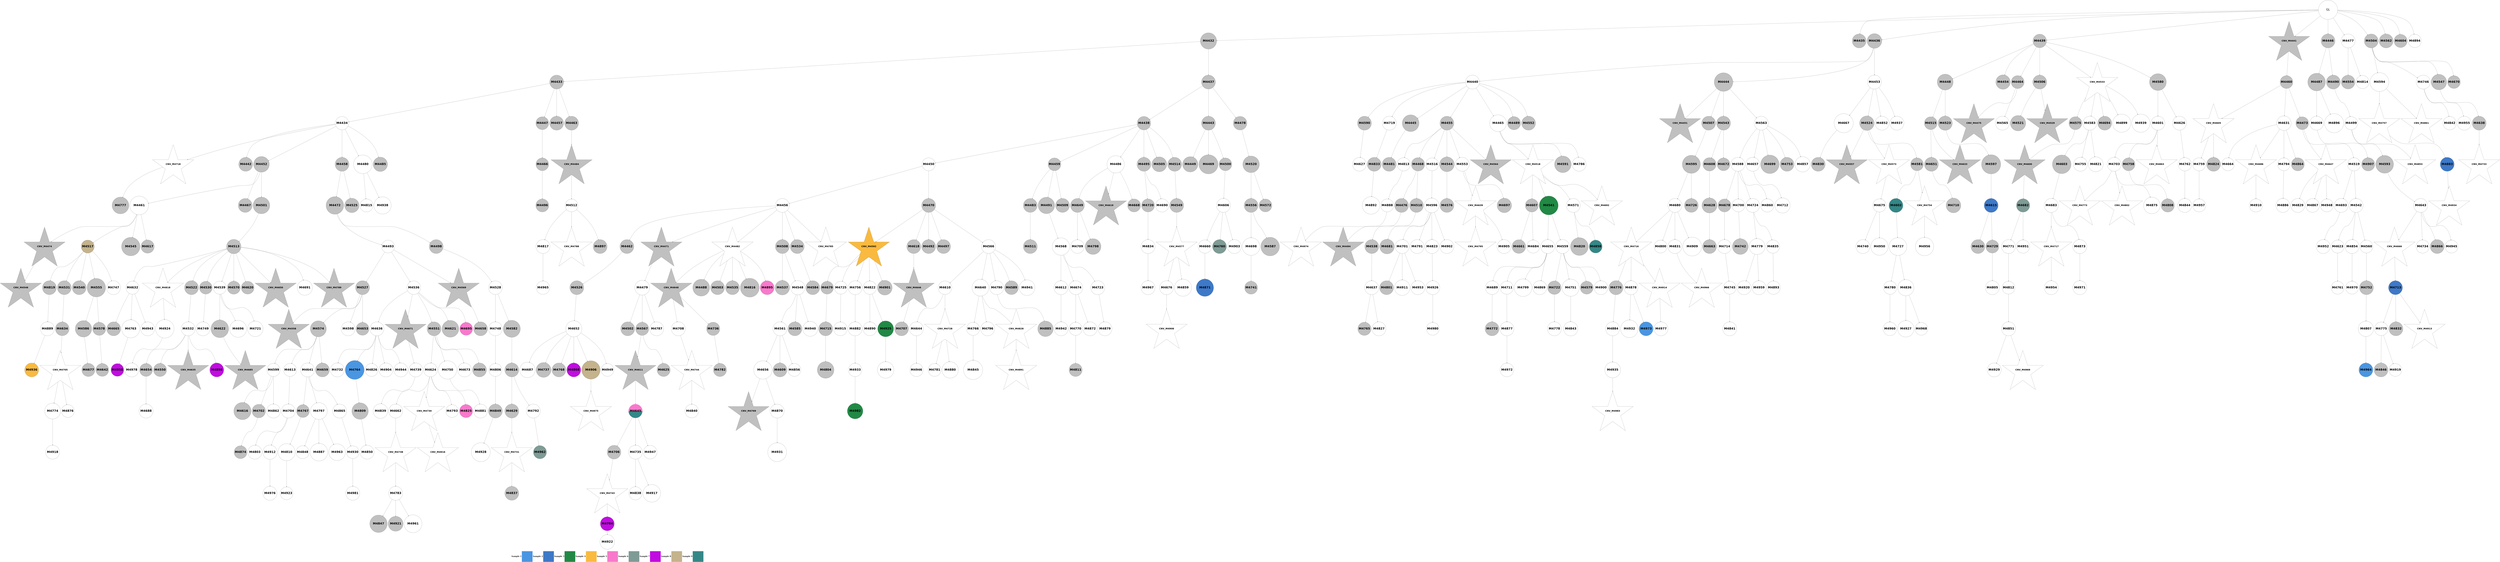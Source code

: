 digraph G { 
rankdir=TB;
4609 -> 4700;
4611 -> 4701;
4611 -> 4723;
4611 -> 4747;
4611 -> 4883;
4613 -> 4650;
4615 -> 4702;
4615 -> 4748;
4615 -> 4779;
4615 -> 4845;
4615 -> 4924;
4616 -> 4666;
4617 -> 4780;
4617 -> 4884;
4618 -> 4703;
4618 -> 4749;
4619 -> 4704;
4619 -> 4724;
4619 -> 4814;
4619 -> 4846;
4619 -> 4925;
4620 -> 4638;
4622 -> 4639;
4622 -> 4725;
4622 -> 4885;
4623 -> 4705;
4624 -> 4726;
4624 -> 4781;
4624 -> 4886;
4625 -> 4750;
4626 -> 4706;
4628 -> 4782;
4628 -> 4847;
4629 -> 4683;
4629 -> 4783;
4629 -> 4926;
4630 -> 4684;
4630 -> 4707;
4631 -> 4651;
4633 -> 4667;
4633 -> 4751;
4634 -> 4668;
4635 -> 4965;
4636 -> 4727;
4637 -> 4652;
4637 -> 4815;
4638 -> 4653;
4638 -> 4752;
4641 -> 4669;
4645 -> 4708;
4646 -> 4784;
4647 -> 4685;
4647 -> 4753;
4647 -> 4816;
4647 -> 4848;
4649 -> 4785;
4651 -> 4686;
4652 -> 4754;
4654 -> 4687;
4654 -> 4709;
4654 -> 4817;
4654 -> 4887;
4655 -> 4688;
4655 -> 4786;
4655 -> 4966;
4657 -> 4728;
4659 -> 4755;
4659 -> 4787;
4659 -> 4849;
4659 -> 4927;
4659 -> 4967;
4660 -> 4788;
4660 -> 4850;
4661 -> 4756;
4662 -> 4818;
4662 -> 4928;
4663 -> 4789;
4663 -> 4819;
4663 -> 4851;
4664 -> 4790;
4664 -> 4820;
4664 -> 4888;
4666 -> 4689;
4666 -> 4757;
4666 -> 4889;
4666 -> 4968;
4667 -> 4969;
4668 -> 4729;
4668 -> 4758;
4668 -> 4970;
4669 -> 4730;
4670 -> 4852;
4670 -> 4890;
4670 -> 4971;
4671 -> 4731;
4671 -> 4759;
4672 -> 4732;
4672 -> 4821;
4674 -> 4733;
4675 -> 4710;
4675 -> 4760;
4675 -> 4791;
4675 -> 4891;
4675 -> 4929;
4675 -> 4972;
4677 -> 4711;
4678 -> 4712;
4678 -> 4734;
4678 -> 4822;
4678 -> 4892;
4679 -> 4792;
4679 -> 4893;
4680 -> 4735;
4683 -> 4894;
4685 -> 4761;
4689 -> 4736;
4690 -> 4853;
4692 -> 4930;
4694 -> 4762;
4697 -> 4793;
4697 -> 4895;
4698 -> 4763;
4698 -> 4973;
4699 -> 4931;
4701 -> 4737;
4702 -> 4738;
4703 -> 4739;
4703 -> 4823;
4703 -> 4854;
4703 -> 4932;
4705 -> 4794;
4705 -> 4974;
4706 -> 4740;
4706 -> 4896;
4709 -> 4933;
4712 -> 4795;
4716 -> 4975;
4721 -> 4764;
4723 -> 4765;
4724 -> 4824;
4724 -> 4934;
4724 -> 4976;
4725 -> 4897;
4726 -> 4796;
4726 -> 4825;
4726 -> 4898;
4727 -> 4826;
4727 -> 4935;
4728 -> 4797;
4728 -> 4899;
4729 -> 4766;
4731 -> 4767;
4734 -> 4900;
4736 -> 4798;
4736 -> 4855;
4736 -> 4936;
4737 -> 4768;
4738 -> 4827;
4739 -> 4799;
4739 -> 4901;
4739 -> 4937;
4740 -> 4977;
4741 -> 4800;
4742 -> 4856;
4743 -> 4857;
4745 -> 4801;
4746 -> 4902;
4747 -> 4802;
4747 -> 4858;
4748 -> 4938;
4750 -> 4803;
4750 -> 4859;
4751 -> 4804;
4751 -> 4903;
4752 -> 4828;
4753 -> 4939;
4754 -> 4860;
4758 -> 4861;
4758 -> 4940;
4759 -> 4805;
4761 -> 4806;
4762 -> 4862;
4766 -> 4807;
4767 -> 4863;
4768 -> 4864;
4769 -> 4865;
4769 -> 4978;
4771 -> 4829;
4773 -> 4904;
4774 -> 4866;
4775 -> 4830;
4777 -> 4979;
4779 -> 4905;
4780 -> 4906;
4781 -> 4831;
4782 -> 4980;
4785 -> 4867;
4786 -> 4981;
4787 -> 4832;
4789 -> 4868;
4790 -> 4833;
4793 -> 4834;
4794 -> 4835;
4797 -> 4941;
4798 -> 4869;
4798 -> 4942;
4799 -> 4907;
4802 -> 4943;
4802 -> 4982;
4803 -> 4983;
4806 -> 4870;
4806 -> 4944;
4806 -> 4984;
4807 -> 4945;
4813 -> 4908;
4815 -> 4985;
4817 -> 4909;
4820 -> 4871;
4820 -> 4910;
4820 -> 4986;
4829 -> 4872;
4830 -> 4987;
4832 -> 4873;
4833 -> 4946;
4835 -> 4874;
4836 -> 4911;
4840 -> 4988;
4841 -> 4947;
4842 -> 4912;
4845 -> 4913;
4845 -> 4948;
4846 -> 4949;
4851 -> 4914;
4854 -> 4989;
4856 -> 4915;
4857 -> 4990;
4858 -> 4916;
4859 -> 4950;
4859 -> 4991;
4872 -> 4951;
4874 -> 4952;
4874 -> 4992;
4877 -> 4993;
4888 -> 4953;
4893 -> 4954;
4896 -> 4994;
4900 -> 4995;
4901 -> 4955;
4901 -> 4996;
4905 -> 4956;
4906 -> 4957;
4907 -> 4958;
4911 -> 4997;
4912 -> 4959;
4929 -> 4998;
4935 -> 4999;
4937 -> 5000;
4947 -> 5001;
4948 -> 5002;
4949 -> 5003;
4953 -> 5004;
4956 -> 5005;
4958 -> 5006;
4454 -> 4455;
4454 -> 4458;
4454 -> 4459;
4454 -> 4462;
4454 -> 4464;
4454 -> 4469;
4454 -> 4500;
4454 -> 4527;
4454 -> 4585;
4454 -> 4627;
4454 -> 4917;
4455 -> 4456;
4455 -> 4460;
4456 -> 4457;
4456 -> 4470;
4456 -> 4480;
4456 -> 4486;
4457 -> 4465;
4457 -> 4475;
4457 -> 4481;
4457 -> 4503;
4457 -> 4508;
4457 -> 4741;
4459 -> 4463;
4459 -> 4467;
4459 -> 4476;
4460 -> 4461;
4460 -> 4466;
4460 -> 4501;
4461 -> 4473;
4461 -> 4482;
4461 -> 4509;
4461 -> 4518;
4461 -> 4528;
4461 -> 4537;
4462 -> 4471;
4462 -> 4477;
4462 -> 4487;
4462 -> 4529;
4462 -> 4556;
4462 -> 4603;
4463 -> 4468;
4463 -> 4478;
4463 -> 4488;
4463 -> 4512;
4463 -> 4575;
4463 -> 4613;
4463 -> 4742;
4464 -> 4483;
4466 -> 4472;
4466 -> 4492;
4466 -> 4523;
4467 -> 4474;
4467 -> 4530;
4467 -> 4566;
4467 -> 4586;
4468 -> 4504;
4469 -> 4510;
4469 -> 4513;
4470 -> 4489;
4471 -> 4538;
4471 -> 4546;
4473 -> 4479;
4473 -> 4493;
4475 -> 4484;
4475 -> 4490;
4475 -> 4524;
4476 -> 4547;
4476 -> 4690;
4476 -> 4875;
4476 -> 4960;
4478 -> 4491;
4478 -> 4539;
4478 -> 4567;
4478 -> 4576;
4478 -> 4587;
4478 -> 4836;
4479 -> 4485;
4479 -> 4494;
4479 -> 4505;
4479 -> 4531;
4479 -> 4557;
4479 -> 4808;
4481 -> 4495;
4481 -> 4548;
4482 -> 4506;
4482 -> 4514;
4482 -> 4532;
4483 -> 4496;
4483 -> 4628;
4483 -> 4654;
4484 -> 4497;
4484 -> 4540;
4484 -> 4568;
4484 -> 4640;
4485 -> 4549;
4486 -> 4507;
4487 -> 4498;
4487 -> 4588;
4488 -> 4541;
4488 -> 4614;
4488 -> 4809;
4489 -> 4519;
4491 -> 4499;
4491 -> 4533;
4493 -> 4515;
4493 -> 4520;
4493 -> 4589;
4493 -> 4615;
4493 -> 4641;
4494 -> 4502;
4495 -> 4516;
4495 -> 4521;
4496 -> 4542;
4496 -> 4670;
4497 -> 4569;
4499 -> 4517;
4500 -> 4577;
4500 -> 4837;
4501 -> 4543;
4502 -> 4525;
4502 -> 4590;
4502 -> 4810;
4503 -> 4838;
4503 -> 4961;
4505 -> 4511;
4505 -> 4526;
4505 -> 4558;
4505 -> 4671;
4505 -> 4839;
4505 -> 4918;
4506 -> 4534;
4507 -> 4535;
4509 -> 4642;
4509 -> 4672;
4509 -> 4691;
4510 -> 4692;
4510 -> 4919;
4513 -> 4522;
4514 -> 4591;
4516 -> 4550;
4516 -> 4559;
4516 -> 4592;
4518 -> 4713;
4518 -> 4743;
4521 -> 4551;
4522 -> 4616;
4522 -> 4876;
4523 -> 4629;
4524 -> 4536;
4527 -> 4570;
4527 -> 4617;
4527 -> 4693;
4527 -> 4769;
4529 -> 4544;
4529 -> 4552;
4530 -> 4618;
4531 -> 4560;
4531 -> 4571;
4533 -> 4561;
4535 -> 4811;
4535 -> 4840;
4535 -> 4920;
4536 -> 4545;
4536 -> 4553;
4536 -> 4562;
4536 -> 4593;
4536 -> 4643;
4536 -> 4655;
4536 -> 4673;
4536 -> 4714;
4536 -> 4812;
4536 -> 4841;
4537 -> 4572;
4538 -> 4656;
4538 -> 4674;
4539 -> 4619;
4540 -> 4554;
4540 -> 4563;
4540 -> 4578;
4540 -> 4770;
4540 -> 4842;
4541 -> 4564;
4541 -> 4594;
4541 -> 4630;
4541 -> 4715;
4542 -> 4565;
4542 -> 4716;
4543 -> 4579;
4543 -> 4595;
4545 -> 4555;
4546 -> 4620;
4547 -> 4580;
4547 -> 4596;
4547 -> 4604;
4549 -> 4675;
4550 -> 4581;
4550 -> 4597;
4550 -> 4621;
4550 -> 4676;
4551 -> 4605;
4551 -> 4771;
4553 -> 4772;
4554 -> 4657;
4555 -> 4573;
4555 -> 4658;
4555 -> 4677;
4555 -> 4921;
4556 -> 4598;
4556 -> 4606;
4556 -> 4717;
4556 -> 4922;
4556 -> 4962;
4557 -> 4607;
4559 -> 4574;
4559 -> 4644;
4559 -> 4659;
4559 -> 4694;
4559 -> 4718;
4561 -> 4660;
4562 -> 4645;
4562 -> 4719;
4562 -> 4744;
4564 -> 4582;
4564 -> 4678;
4565 -> 4583;
4565 -> 4646;
4565 -> 4877;
4566 -> 4631;
4566 -> 4695;
4567 -> 4599;
4570 -> 4661;
4571 -> 4584;
4571 -> 4608;
4571 -> 4963;
4572 -> 4600;
4574 -> 4647;
4574 -> 4696;
4574 -> 4773;
4574 -> 4878;
4576 -> 4662;
4576 -> 4720;
4578 -> 4601;
4578 -> 4609;
4579 -> 4610;
4579 -> 4721;
4582 -> 4602;
4582 -> 4745;
4582 -> 4774;
4582 -> 4923;
4583 -> 4775;
4584 -> 4632;
4584 -> 4679;
4584 -> 4879;
4586 -> 4611;
4586 -> 4680;
4586 -> 4722;
4586 -> 4776;
4586 -> 4880;
4589 -> 4612;
4589 -> 4633;
4589 -> 4663;
4589 -> 4813;
4589 -> 4964;
4590 -> 4634;
4590 -> 4648;
4591 -> 4635;
4591 -> 4697;
4591 -> 4746;
4592 -> 4681;
4594 -> 4843;
4594 -> 4881;
4596 -> 4698;
4597 -> 4622;
4597 -> 4636;
4597 -> 4664;
4597 -> 4682;
4598 -> 4623;
4600 -> 4699;
4600 -> 4882;
4601 -> 4665;
4603 -> 4624;
4603 -> 4649;
4604 -> 4625;
4604 -> 4777;
4605 -> 4637;
4606 -> 4626;
4606 -> 4778;
4606 -> 4844;
4496 [shape=circle style=filled fillcolor=grey fontname="helvetica-bold" fontsize=56 label="M4473" width=3.11 height=2 ];
4668 [shape=circle style=wedged color="#f879cc:#338887" fontname="helvetica-bold" fontsize=56 label="M4645" width=3.6 height=2 ];
4625 [shape=circle style=filled fillcolor="#338887" fontname="helvetica-bold" fontsize=56 label="M4602" width=0.64 height=2 ];
4881 [shape=circle style=filled fillcolor="#338887" fontname="helvetica-bold" fontsize=56 label="M4858" width=2.98 height=2 ];
4844 [shape=circle style=filled fillcolor=white fontname="helvetica-bold" fontsize=56 label="M4821" width=3.86 height=2 ];
4925 [shape=circle style=filled fillcolor=white fontname="helvetica-bold" fontsize=56 label="M4902" width=0.13 height=2 ];
4605 [shape=circle style=filled fillcolor=grey fontname="helvetica-bold" fontsize=56 label="M4582" width=4.43 height=2 ];
4879 [shape=circle style=filled fillcolor=white fontname="helvetica-bold" fontsize=56 label="M4856" width=2.97 height=2 ];
4830 [shape=circle style=filled fillcolor=white fontname="helvetica-bold" fontsize=56 label="M4807" width=3.98 height=2 ];
4846 [shape=circle style=filled fillcolor=white fontname="helvetica-bold" fontsize=56 label="M4823" width=1.15 height=2 ];
4624 [shape=circle style=filled fillcolor=white fontname="helvetica-bold" fontsize=56 label="M4601" width=0.61 height=2 ];
4752 [shape=circle style=filled fillcolor=grey fontname="helvetica-bold" fontsize=56 label="M4729" width=2.86 height=2 ];
4930 [shape=circle style=filled fillcolor=grey fontname="helvetica-bold" fontsize=56 label="M4907" width=2.52 height=2 ];
4772 [shape=circle style=filled fillcolor=white fontname="helvetica-bold" fontsize=56 label="M4749" width=1.47 height=2 ];
4928 [shape=circle style=filled fillcolor=white fontname="helvetica-bold" fontsize=56 label="M4905" width=1.05 height=2 ];
4939 [shape=star style=filled fillcolor=white fontname="helvetica-bold" fontsize=42 label="CNV_M4916"];
4543 [shape=circle style=filled fillcolor=grey fontname="helvetica-bold" fontsize=56 label="M4520" width=4.31 height=2 ];
4784 [shape=circle style=filled fillcolor=white fontname="helvetica-bold" fontsize=56 label="M4761" width=2.88 height=2 ];
4512 [shape=circle style=filled fillcolor=grey fontname="helvetica-bold" fontsize=56 label="M4489" width=2.54 height=2 ];
4949 [shape=circle style=filled fillcolor=white fontname="helvetica-bold" fontsize=56 label="M4926" width=1.31 height=2 ];
4742 [shape=circle style=filled fillcolor=white fontname="helvetica-bold" fontsize=56 label="M4719" width=0.18 height=2 ];
4499 [shape=circle style=filled fillcolor=grey fontname="helvetica-bold" fontsize=56 label="M4476" width=1.01 height=2 ];
4760 [shape=circle style=filled fillcolor=grey fontname="helvetica-bold" fontsize=56 label="M4737" width=3.86 height=2 ];
4611 [shape=circle style=filled fillcolor=white fontname="helvetica-bold" fontsize=56 label="M4588" width=1.77 height=2 ];
4915 [shape=circle style=filled fillcolor=white fontname="helvetica-bold" fontsize=56 label="M4892" width=4.57 height=2 ];
4880 [shape=circle style=filled fillcolor=white fontname="helvetica-bold" fontsize=56 label="M4857" width=3.99 height=2 ];
4954 [shape=circle style=filled fillcolor=white fontname="helvetica-bold" fontsize=56 label="M4931" width=4.89 height=2 ];
4767 [shape=star style=filled fillcolor=white fontname="helvetica-bold" fontsize=42 label="CNV_M4744"];
4774 [shape=circle style=filled fillcolor=white fontname="helvetica-bold" fontsize=56 label="M4751" width=4.47 height=2 ];
4645 [shape=circle style=filled fillcolor=grey fontname="helvetica-bold" fontsize=56 label="M4622" width=4.6 height=2 ];
4555 [shape=circle style=filled fillcolor=white fontname="helvetica-bold" fontsize=56 label="M4532" width=1.29 height=2 ];
4868 [shape=circle style=filled fillcolor=white fontname="helvetica-bold" fontsize=56 label="M4845" width=4.99 height=2 ];
4968 [shape=circle style=filled fillcolor=white fontname="helvetica-bold" fontsize=56 label="M4945" width=3.05 height=2 ];
5005 [shape=circle style=filled fillcolor="#218945" fontname="helvetica-bold" fontsize=56 label="M4982" width=4.04 height=2 ];
4769 [shape=circle style=filled fillcolor=white fontname="helvetica-bold" fontsize=56 label="M4746" width=0.59 height=2 ];
4594 [shape=circle style=filled fillcolor=white fontname="helvetica-bold" fontsize=56 label="M4571" width=0.78 height=2 ];
4850 [shape=circle style=filled fillcolor=white fontname="helvetica-bold" fontsize=56 label="M4827" width=0.73 height=2 ];
4566 [shape=circle style=filled fillcolor=grey fontname="helvetica-bold" fontsize=56 label="M4543" width=1.52 height=2 ];
4979 [shape=circle style=filled fillcolor=white fontname="helvetica-bold" fontsize=56 label="M4956" width=4.76 height=2 ];
4515 [shape=circle style=filled fillcolor=grey fontname="helvetica-bold" fontsize=56 label="M4492" width=1.06 height=2 ];
4731 [shape=circle style=filled fillcolor=white fontname="helvetica-bold" fontsize=56 label="M4708" width=0.61 height=2 ];
4526 [shape=circle style=filled fillcolor=grey fontname="helvetica-bold" fontsize=56 label="M4503" width=0.1 height=2 ];
4796 [shape=star style=filled fillcolor=white fontname="helvetica-bold" fontsize=42 label="CNV_M4773"];
4986 [shape=circle style=filled fillcolor=white fontname="helvetica-bold" fontsize=56 label="M4963" width=4.35 height=2 ];
4687 [shape=circle style=filled fillcolor=white fontname="helvetica-bold" fontsize=56 label="M4664" width=2.92 height=2 ];
4861 [shape=circle style=filled fillcolor=white fontname="helvetica-bold" fontsize=56 label="M4838" width=2.54 height=2 ];
4623 [shape=star style=filled fillcolor=grey fontname="helvetica-bold" fontsize=42 label="CNV_M4600"];
4858 [shape=circle style=filled fillcolor=white fontname="helvetica-bold" fontsize=56 label="M4835" width=3.45 height=2 ];
5001 [shape=circle style=filled fillcolor=white fontname="helvetica-bold" fontsize=56 label="M4978" width=0.95 height=2 ];
4510 [shape=circle style=filled fillcolor=grey fontname="helvetica-bold" fontsize=56 label="M4487" width=4.58 height=2 ];
4929 [shape=circle style=filled fillcolor="#c4b38c" fontname="helvetica-bold" fontsize=56 label="M4906" width=4.79 height=2 ];
4469 [shape=circle style=filled fillcolor=grey fontname="helvetica-bold" fontsize=56 label="M4446" width=0.16 height=2 ];
4945 [shape=circle style=filled fillcolor=white fontname="helvetica-bold" fontsize=56 label="M4922" width=3.81 height=2 ];
4610 [shape=circle style=filled fillcolor=grey fontname="helvetica-bold" fontsize=56 label="M4587" width=4.84 height=2 ];
4487 [shape=circle style=filled fillcolor=grey fontname="helvetica-bold" fontsize=56 label="M4464" width=2.88 height=2 ];
4765 [shape=circle style=filled fillcolor=grey fontname="helvetica-bold" fontsize=56 label="M4742" width=4.1 height=2 ];
4853 [shape=circle style=filled fillcolor=grey fontname="helvetica-bold" fontsize=56 label="M4830" width=0.33 height=2 ];
4854 [shape=circle style=filled fillcolor=white fontname="helvetica-bold" fontsize=56 label="M4831" width=1.75 height=2 ];
4653 [shape=circle style=filled fillcolor=grey fontname="helvetica-bold" fontsize=56 label="M4630" width=1.92 height=2 ];
4635 [shape=circle style=filled fillcolor=white fontname="helvetica-bold" fontsize=56 label="M4612" width=2.06 height=2 ];
4824 [shape=circle style=filled fillcolor=grey fontname="helvetica-bold" fontsize=56 label="M4801" width=1.7 height=2 ];
4629 [shape=circle style=filled fillcolor=white fontname="helvetica-bold" fontsize=56 label="M4606" width=0.15 height=2 ];
4872 [shape=circle style=filled fillcolor=grey fontname="helvetica-bold" fontsize=56 label="M4849" width=1.26 height=2 ];
4643 [shape=circle style=filled fillcolor=grey fontname="helvetica-bold" fontsize=56 label="M4620" width=3.2 height=2 ];
4632 [shape=circle style=filled fillcolor=grey fontname="helvetica-bold" fontsize=56 label="M4609" width=0.15 height=2 ];
4606 [shape=circle style=filled fillcolor=white fontname="helvetica-bold" fontsize=56 label="M4583" width=0.68 height=2 ];
4663 [shape=circle style=filled fillcolor=white fontname="helvetica-bold" fontsize=56 label="M4640" width=4.36 height=2 ];
4578 [shape=circle style=filled fillcolor=grey fontname="helvetica-bold" fontsize=56 label="M4555" width=4.8 height=2 ];
4937 [shape=star style=filled fillcolor=white fontname="helvetica-bold" fontsize=42 label="CNV_M4914"];
4970 [shape=circle style=filled fillcolor=white fontname="helvetica-bold" fontsize=56 label="M4947" width=3.53 height=2 ];
4803 [shape=circle style=filled fillcolor=white fontname="helvetica-bold" fontsize=56 label="M4780" width=2.49 height=2 ];
4548 [shape=circle style=filled fillcolor=grey fontname="helvetica-bold" fontsize=56 label="M4525" width=3.74 height=2 ];
4932 [shape=circle style=filled fillcolor=white fontname="helvetica-bold" fontsize=56 label="M4909" width=4.89 height=2 ];
4845 [shape=circle style=filled fillcolor=white fontname="helvetica-bold" fontsize=56 label="M4822" width=2.4 height=2 ];
4920 [shape=circle style=filled fillcolor=grey fontname="helvetica-bold" fontsize=56 label="M4897" width=1.11 height=2 ];
4603 [shape=circle style=filled fillcolor=grey fontname="helvetica-bold" fontsize=56 label="M4580" width=4.38 height=2 ];
4777 [shape=star style=filled fillcolor=white fontname="helvetica-bold" fontsize=42 label="CNV_M4754"];
4621 [shape=circle style=filled fillcolor=white fontname="helvetica-bold" fontsize=56 label="M4598" width=1.59 height=2 ];
4505 [shape=star style=filled fillcolor=white fontname="helvetica-bold" fontsize=42 label="CNV_M4482"];
4814 [shape=circle style=filled fillcolor=white fontname="helvetica-bold" fontsize=56 label="M4791" width=0.63 height=2 ];
4737 [shape=circle style=filled fillcolor=white fontname="helvetica-bold" fontsize=56 label="M4714" width=1.09 height=2 ];
4658 [shape=star style=filled fillcolor=grey fontname="helvetica-bold" fontsize=42 label="CNV_M4635"];
4815 [shape=circle style=filled fillcolor=white fontname="helvetica-bold" fontsize=56 label="M4792" width=0.99 height=2 ];
4898 [shape=circle style=filled fillcolor=white fontname="helvetica-bold" fontsize=56 label="M4875" width=4.3 height=2 ];
4933 [shape=circle style=filled fillcolor=white fontname="helvetica-bold" fontsize=56 label="M4910" width=2.55 height=2 ];
4966 [shape=circle style=filled fillcolor=white fontname="helvetica-bold" fontsize=56 label="M4943" width=1.82 height=2 ];
4588 [shape=circle style=filled fillcolor=white fontname="helvetica-bold" fontsize=56 label="M4565" width=0.43 height=2 ];
4501 [shape=circle style=filled fillcolor=grey fontname="helvetica-bold" fontsize=56 label="M4478" width=2.15 height=2 ];
4540 [shape=circle style=filled fillcolor="#c4b38c" fontname="helvetica-bold" fontsize=56 label="M4517" width=2.74 height=2 ];
4590 [shape=circle style=filled fillcolor=grey fontname="helvetica-bold" fontsize=56 label="M4567" width=2.58 height=2 ];
4575 [shape=circle style=filled fillcolor=grey fontname="helvetica-bold" fontsize=56 label="M4552" width=0.58 height=2 ];
4455 [shape=circle style=filled fillcolor=grey fontname="helvetica-bold" fontsize=56 label="M4432" width=4.24 height=2 ];
4757 [shape=circle style=filled fillcolor=white fontname="helvetica-bold" fontsize=56 label="M4734" width=2.52 height=2 ];
4494 [shape=star style=filled fillcolor=grey fontname="helvetica-bold" fontsize=42 label="CNV_M4471"];
4561 [shape=circle style=filled fillcolor=grey fontname="helvetica-bold" fontsize=56 label="M4538" width=0.5 height=2 ];
4887 [shape=circle style=filled fillcolor=grey fontname="helvetica-bold" fontsize=56 label="M4864" width=2.68 height=2 ];
4511 [shape=circle style=filled fillcolor=grey fontname="helvetica-bold" fontsize=56 label="M4488" width=4.38 height=2 ];
4708 [shape=star style=filled fillcolor=grey fontname="helvetica-bold" fontsize=42 label="CNV_M4685"];
4962 [shape=circle style=filled fillcolor=white fontname="helvetica-bold" fontsize=56 label="M4939" width=4.74 height=2 ];
4825 [shape=star style=filled fillcolor=white fontname="helvetica-bold" fontsize=42 label="CNV_M4802"];
4842 [shape=circle style=filled fillcolor=grey fontname="helvetica-bold" fontsize=56 label="M4819" width=0.44 height=2 ];
4679 [shape=circle style=filled fillcolor=white fontname="helvetica-bold" fontsize=56 label="M4656" width=4.78 height=2 ];
4743 [shape=circle style=filled fillcolor=grey fontname="helvetica-bold" fontsize=56 label="M4720" width=2.82 height=2 ];
4689 [shape=star style=filled fillcolor=white fontname="helvetica-bold" fontsize=42 label="CNV_M4666"];
4831 [shape=circle style=filled fillcolor=grey fontname="helvetica-bold" fontsize=56 label="M4808" width=3.44 height=2 ];
4795 [shape=circle style=filled fillcolor=grey fontname="helvetica-bold" fontsize=56 label="M4772" width=0.09 height=2 ];
4530 [shape=circle style=filled fillcolor=grey fontname="helvetica-bold" fontsize=56 label="M4507" width=0.65 height=2 ];
4631 [shape=circle style=filled fillcolor=grey fontname="helvetica-bold" fontsize=56 label="M4608" width=3.47 height=2 ];
4649 [shape=circle style=filled fillcolor=white fontname="helvetica-bold" fontsize=56 label="M4626" width=1.61 height=2 ];
4953 [shape=circle style=filled fillcolor=white fontname="helvetica-bold" fontsize=56 label="M4930" width=3.27 height=2 ];
4484 [shape=circle style=filled fillcolor=white fontname="helvetica-bold" fontsize=56 label="M4461" width=4.86 height=2 ];
4923 [shape=circle style=filled fillcolor=white fontname="helvetica-bold" fontsize=56 label="M4900" width=2.04 height=2 ];
4636 [shape=circle style=filled fillcolor=white fontname="helvetica-bold" fontsize=56 label="M4613" width=2.86 height=2 ];
4969 [shape=circle style=filled fillcolor=white fontname="helvetica-bold" fontsize=56 label="M4946" width=2.57 height=2 ];
4800 [shape=circle style=filled fillcolor=grey fontname="helvetica-bold" fontsize=56 label="M4777" width=4.36 height=2 ];
4910 [shape=circle style=filled fillcolor=white fontname="helvetica-bold" fontsize=56 label="M4887" width=4.59 height=2 ];
4524 [shape=circle style=filled fillcolor=grey fontname="helvetica-bold" fontsize=56 label="M4501" width=4.34 height=2 ];
4965 [shape=circle style=filled fillcolor=white fontname="helvetica-bold" fontsize=56 label="M4942" width=0.64 height=2 ];
4562 [shape=circle style=filled fillcolor=white fontname="helvetica-bold" fontsize=56 label="M4539" width=3.42 height=2 ];
4569 [shape=star style=filled fillcolor=grey fontname="helvetica-bold" fontsize=42 label="CNV_M4546"];
4790 [shape=circle style=filled fillcolor=grey fontname="helvetica-bold" fontsize=56 label="M4767" width=3.03 height=2 ];
4870 [shape=circle style=filled fillcolor=grey fontname="helvetica-bold" fontsize=56 label="M4847" width=4.54 height=2 ];
4811 [shape=star style=filled fillcolor=white fontname="helvetica-bold" fontsize=42 label="CNV_M4788"];
4686 [shape=circle style=filled fillcolor=grey fontname="helvetica-bold" fontsize=56 label="M4663" width=1.78 height=2 ];
4539 [shape=circle style=filled fillcolor=white fontname="helvetica-bold" fontsize=56 label="M4516" width=2.95 height=2 ];
4948 [shape=circle style=filled fillcolor="#218945" fontname="helvetica-bold" fontsize=56 label="M4925" width=4.12 height=2 ];
4878 [shape=circle style=filled fillcolor=grey fontname="helvetica-bold" fontsize=56 label="M4855" width=0.25 height=2 ];
4817 [shape=circle style=filled fillcolor=white fontname="helvetica-bold" fontsize=56 label="M4794" width=3.25 height=2 ];
4468 [shape=circle style=filled fillcolor=grey fontname="helvetica-bold" fontsize=56 label="M4445" width=4.36 height=2 ];
4542 [shape=circle style=filled fillcolor=white fontname="helvetica-bold" fontsize=56 label="M4519" width=2.58 height=2 ];
4838 [shape=circle style=filled fillcolor=white fontname="helvetica-bold" fontsize=56 label="M4815" width=2.79 height=2 ];
4513 [shape=circle style=filled fillcolor=grey fontname="helvetica-bold" fontsize=56 label="M4490" width=0.73 height=2 ];
4770 [shape=circle style=filled fillcolor=white fontname="helvetica-bold" fontsize=56 label="M4747" width=0.26 height=2 ];
4684 [shape=circle style=filled fillcolor=grey fontname="helvetica-bold" fontsize=56 label="M4661" width=2.11 height=2 ];
4771 [shape=circle style=filled fillcolor=white fontname="helvetica-bold" fontsize=56 label="M4748" width=2.03 height=2 ];
4492 [shape=circle style=filled fillcolor=grey fontname="helvetica-bold" fontsize=56 label="M4469" width=4.97 height=2 ];
4616 [shape=circle style=filled fillcolor=grey fontname="helvetica-bold" fontsize=56 label="M4593" width=4.62 height=2 ];
4913 [shape=circle style=filled fillcolor=white fontname="helvetica-bold" fontsize=56 label="M4890" width=3.57 height=2 ];
4521 [shape=circle style=filled fillcolor=grey fontname="helvetica-bold" fontsize=56 label="M4498" width=0.82 height=2 ];
4792 [shape=star style=filled fillcolor=grey fontname="helvetica-bold" fontsize=42 label="CNV_M4769"];
4859 [shape=circle style=filled fillcolor=white fontname="helvetica-bold" fontsize=56 label="M4836" width=4.2 height=2 ];
4766 [shape=star style=filled fillcolor=white fontname="helvetica-bold" fontsize=42 label="CNV_M4743"];
4681 [shape=circle style=filled fillcolor=grey fontname="helvetica-bold" fontsize=56 label="M4658" width=1.71 height=2 ];
4698 [shape=circle style=filled fillcolor=white fontname="helvetica-bold" fontsize=56 label="M4675" width=3.43 height=2 ];
4761 [shape=star style=filled fillcolor=white fontname="helvetica-bold" fontsize=42 label="CNV_M4738"];
4917 [shape=circle style=filled fillcolor=white fontname="helvetica-bold" fontsize=56 label="M4894" width=2.5 height=2 ];
4942 [shape=circle style=filled fillcolor=white fontname="helvetica-bold" fontsize=56 label="M4919" width=3.16 height=2 ];
4479 [shape=circle style=filled fillcolor=white fontname="helvetica-bold" fontsize=56 label="M4456" width=0.18 height=2 ];
4927 [shape=circle style=filled fillcolor=white fontname="helvetica-bold" fontsize=56 label="M4904" width=1.95 height=2 ];
4660 [shape=circle style=filled fillcolor=white fontname="helvetica-bold" fontsize=56 label="M4637" width=1.46 height=2 ];
4673 [shape=star style=filled fillcolor=grey fontname="helvetica-bold" fontsize=42 label="CNV_M4650"];
4984 [shape=circle style=filled fillcolor=white fontname="helvetica-bold" fontsize=56 label="M4961" width=4.65 height=2 ];
4994 [shape=circle style=filled fillcolor=white fontname="helvetica-bold" fontsize=56 label="M4971" width=1.04 height=2 ];
4516 [shape=circle style=filled fillcolor=white fontname="helvetica-bold" fontsize=56 label="M4493" width=2.94 height=2 ];
4802 [shape=circle style=filled fillcolor=white fontname="helvetica-bold" fontsize=56 label="M4779" width=4.12 height=2 ];
4758 [shape=circle style=filled fillcolor=white fontname="helvetica-bold" fontsize=56 label="M4735" width=0.22 height=2 ];
4705 [shape=circle style=filled fillcolor="#7f9b95" fontname="helvetica-bold" fontsize=56 label="M4682" width=2.39 height=2 ];
4712 [shape=circle style=filled fillcolor=white fontname="helvetica-bold" fontsize=56 label="M4689" width=3.56 height=2 ];
4538 [shape=circle style=filled fillcolor=grey fontname="helvetica-bold" fontsize=56 label="M4515" width=3.13 height=2 ];
5003 [shape=circle style=filled fillcolor=white fontname="helvetica-bold" fontsize=56 label="M4980" width=3.15 height=2 ];
4630 [shape=circle style=filled fillcolor=grey fontname="helvetica-bold" fontsize=56 label="M4607" width=2.63 height=2 ];
4495 [shape=circle style=filled fillcolor=grey fontname="helvetica-bold" fontsize=56 label="M4472" width=4.59 height=2 ];
4938 [shape=circle style=filled fillcolor=white fontname="helvetica-bold" fontsize=56 label="M4915" width=2.14 height=2 ];
4919 [shape=circle style=filled fillcolor=white fontname="helvetica-bold" fontsize=56 label="M4896" width=4.97 height=2 ];
4509 [shape=circle style=filled fillcolor=white fontname="helvetica-bold" fontsize=56 label="M4486" width=4.51 height=2 ];
4703 [shape=circle style=filled fillcolor=white fontname="helvetica-bold" fontsize=56 label="M4680" width=0.83 height=2 ];
4639 [shape=circle style=filled fillcolor=grey fontname="helvetica-bold" fontsize=56 label="M4616" width=4.48 height=2 ];
4874 [shape=circle style=filled fillcolor=white fontname="helvetica-bold" fontsize=56 label="M4851" width=0.6 height=2 ];
4664 [shape=circle style=filled fillcolor=white fontname="helvetica-bold" fontsize=56 label="M4641" width=1.66 height=2 ];
4936 [shape=star style=filled fillcolor=white fontname="helvetica-bold" fontsize=42 label="CNV_M4913"];
4940 [shape=circle style=filled fillcolor=white fontname="helvetica-bold" fontsize=56 label="M4917" width=4.59 height=2 ];
4557 [shape=circle style=filled fillcolor=grey fontname="helvetica-bold" fontsize=56 label="M4534" width=1.74 height=2 ];
4806 [shape=circle style=filled fillcolor=white fontname="helvetica-bold" fontsize=56 label="M4783" width=0.76 height=2 ];
4627 [shape=circle style=filled fillcolor=grey fontname="helvetica-bold" fontsize=56 label="M4604" width=2.59 height=2 ];
4700 [shape=circle style=filled fillcolor=grey fontname="helvetica-bold" fontsize=56 label="M4677" width=3.41 height=2 ];
4498 [shape=star style=filled fillcolor=grey fontname="helvetica-bold" fontsize=42 label="CNV_M4475"];
4804 [shape=circle style=filled fillcolor=white fontname="helvetica-bold" fontsize=56 label="M4781" width=3.34 height=2 ];
4890 [shape=circle style=filled fillcolor=white fontname="helvetica-bold" fontsize=56 label="M4867" width=2.12 height=2 ];
4826 [shape=circle style=filled fillcolor=white fontname="helvetica-bold" fontsize=56 label="M4803" width=0.39 height=2 ];
4855 [shape=circle style=filled fillcolor=grey fontname="helvetica-bold" fontsize=56 label="M4832" width=1.51 height=2 ];
4547 [shape=circle style=filled fillcolor=grey fontname="helvetica-bold" fontsize=56 label="M4524" width=3.76 height=2 ];
4724 [shape=circle style=filled fillcolor=white fontname="helvetica-bold" fontsize=56 label="M4701" width=1.19 height=2 ];
4794 [shape=circle style=filled fillcolor=white fontname="helvetica-bold" fontsize=56 label="M4771" width=0.08 height=2 ];
4754 [shape=star style=filled fillcolor=white fontname="helvetica-bold" fontsize=42 label="CNV_M4731"];
4745 [shape=circle style=filled fillcolor=grey fontname="helvetica-bold" fontsize=56 label="M4722" width=2.29 height=2 ];
4974 [shape=circle style=filled fillcolor=white fontname="helvetica-bold" fontsize=56 label="M4951" width=3.45 height=2 ];
4797 [shape=circle style=filled fillcolor=white fontname="helvetica-bold" fontsize=56 label="M4774" width=4.13 height=2 ];
4899 [shape=circle style=filled fillcolor=white fontname="helvetica-bold" fontsize=56 label="M4876" width=3.18 height=2 ];
4894 [shape=circle style=filled fillcolor="#3e79c8" fontname="helvetica-bold" fontsize=56 label="M4871" width=4.52 height=2 ];
4873 [shape=circle style=filled fillcolor=white fontname="helvetica-bold" fontsize=56 label="M4850" width=1.84 height=2 ];
4699 [shape=circle style=filled fillcolor=white fontname="helvetica-bold" fontsize=56 label="M4676" width=0.77 height=2 ];
4740 [shape=star style=filled fillcolor=white fontname="helvetica-bold" fontsize=42 label="CNV_M4717"];
4955 [shape=circle style=filled fillcolor=white fontname="helvetica-bold" fontsize=56 label="M4932" width=4.59 height=2 ];
4656 [shape=star style=filled fillcolor=grey fontname="helvetica-bold" fontsize=42 label="CNV_M4633"];
4980 [shape=circle style=filled fillcolor=white fontname="helvetica-bold" fontsize=56 label="M4957" width=2.82 height=2 ];
4978 [shape=circle style=filled fillcolor=white fontname="helvetica-bold" fontsize=56 label="M4955" width=0.16 height=2 ];
4615 [shape=star style=filled fillcolor="#f9ba3f" fontname="helvetica-bold" fontsize=42 label="CNV_M4592"];
4748 [shape=circle style=filled fillcolor=white fontname="helvetica-bold" fontsize=56 label="M4725" width=3 height=2 ];
4657 [shape=circle style=filled fillcolor=grey fontname="helvetica-bold" fontsize=56 label="M4634" width=3.57 height=2 ];
4595 [shape=circle style=filled fillcolor=grey fontname="helvetica-bold" fontsize=56 label="M4572" width=2.93 height=2 ];
4727 [shape=circle style=filled fillcolor=white fontname="helvetica-bold" fontsize=56 label="M4704" width=1.77 height=2 ];
4912 [shape=circle style=filled fillcolor=white fontname="helvetica-bold" fontsize=56 label="M4889" width=3.64 height=2 ];
4508 [shape=circle style=filled fillcolor=grey fontname="helvetica-bold" fontsize=56 label="M4485" width=3.73 height=2 ];
4589 [shape=circle style=filled fillcolor=white fontname="helvetica-bold" fontsize=56 label="M4566" width=1.11 height=2 ];
4789 [shape=circle style=filled fillcolor=white fontname="helvetica-bold" fontsize=56 label="M4766" width=3.41 height=2 ];
4956 [shape=circle style=filled fillcolor=white fontname="helvetica-bold" fontsize=56 label="M4933" width=2.42 height=2 ];
4828 [shape=circle style=filled fillcolor=white fontname="helvetica-bold" fontsize=56 label="M4805" width=1.84 height=2 ];
4491 [shape=circle style=filled fillcolor=grey fontname="helvetica-bold" fontsize=56 label="M4468" width=2.33 height=2 ];
4614 [shape=circle style=filled fillcolor=grey fontname="helvetica-bold" fontsize=56 label="M4591" width=4.32 height=2 ];
4597 [shape=circle style=filled fillcolor=grey fontname="helvetica-bold" fontsize=56 label="M4574" width=4.16 height=2 ];
4895 [shape=circle style=filled fillcolor=white fontname="helvetica-bold" fontsize=56 label="M4872" width=1.09 height=2 ];
4736 [shape=circle style=filled fillcolor="#3e79c8" fontname="helvetica-bold" fontsize=56 label="M4713" width=1.13 height=2 ];
4563 [shape=circle style=filled fillcolor=grey fontname="helvetica-bold" fontsize=56 label="M4540" width=1.94 height=2 ];
4465 [shape=circle style=filled fillcolor=grey fontname="helvetica-bold" fontsize=56 label="M4442" width=0.57 height=2 ];
4768 [shape=circle style=filled fillcolor=white fontname="helvetica-bold" fontsize=56 label="M4745" width=2.97 height=2 ];
4554 [shape=circle style=filled fillcolor=grey fontname="helvetica-bold" fontsize=56 label="M4531" width=1.27 height=2 ];
4478 [shape=circle style=filled fillcolor=grey fontname="helvetica-bold" fontsize=56 label="M4455" width=1.96 height=2 ];
4462 [shape=circle style=filled fillcolor=grey fontname="helvetica-bold" fontsize=56 label="M4439" width=2.18 height=2 ];
4677 [shape=circle style=filled fillcolor=grey fontname="helvetica-bold" fontsize=56 label="M4654" width=2.91 height=2 ];
4900 [shape=circle style=filled fillcolor=white fontname="helvetica-bold" fontsize=56 label="M4877" width=0.03 height=2 ];
4875 [shape=circle style=filled fillcolor=white fontname="helvetica-bold" fontsize=56 label="M4852" width=0.86 height=2 ];
4674 [shape=circle style=filled fillcolor=grey fontname="helvetica-bold" fontsize=56 label="M4651" width=0.54 height=2 ];
4546 [shape=circle style=filled fillcolor=grey fontname="helvetica-bold" fontsize=56 label="M4523" width=3.69 height=2 ];
4633 [shape=circle style=filled fillcolor=white fontname="helvetica-bold" fontsize=56 label="M4610" width=3.52 height=2 ];
4671 [shape=star style=filled fillcolor=grey fontname="helvetica-bold" fontsize=42 label="CNV_M4648"];
4944 [shape=circle style=filled fillcolor=grey fontname="helvetica-bold" fontsize=56 label="M4921" width=3.88 height=2 ];
4717 [shape=circle style=filled fillcolor=grey fontname="helvetica-bold" fontsize=56 label="M4694" width=0.14 height=2 ];
4518 [shape=circle style=filled fillcolor=grey fontname="helvetica-bold" fontsize=56 label="M4495" width=1.58 height=2 ];
4762 [shape=circle style=filled fillcolor=white fontname="helvetica-bold" fontsize=56 label="M4739" width=1.18 height=2 ];
4650 [shape=circle style=filled fillcolor=white fontname="helvetica-bold" fontsize=56 label="M4627" width=3.57 height=2 ];
4622 [shape=circle style=filled fillcolor=white fontname="helvetica-bold" fontsize=56 label="M4599" width=3.41 height=2 ];
4982 [shape=circle style=filled fillcolor=white fontname="helvetica-bold" fontsize=56 label="M4959" width=1.43 height=2 ];
4776 [shape=circle style=filled fillcolor=grey fontname="helvetica-bold" fontsize=56 label="M4753" width=1.48 height=2 ];
4483 [shape=circle style=filled fillcolor=grey fontname="helvetica-bold" fontsize=56 label="M4460" width=3.33 height=2 ];
4746 [shape=circle style=filled fillcolor=white fontname="helvetica-bold" fontsize=56 label="M4723" width=1.95 height=2 ];
4467 [shape=circle style=filled fillcolor=grey fontname="helvetica-bold" fontsize=56 label="M4444" width=4.84 height=2 ];
4722 [shape=circle style=filled fillcolor=grey fontname="helvetica-bold" fontsize=56 label="M4699" width=4.81 height=2 ];
4723 [shape=circle style=filled fillcolor=white fontname="helvetica-bold" fontsize=56 label="M4700" width=2.93 height=2 ];
4560 [shape=circle style=filled fillcolor=grey fontname="helvetica-bold" fontsize=56 label="M4537" width=3.78 height=2 ];
4822 [shape=circle style=filled fillcolor=white fontname="helvetica-bold" fontsize=56 label="M4799" width=4.57 height=2 ];
4586 [shape=circle style=filled fillcolor=white fontname="helvetica-bold" fontsize=56 label="M4563" width=1.89 height=2 ];
4646 [shape=circle style=filled fillcolor=white fontname="helvetica-bold" fontsize=56 label="M4623" width=2.77 height=2 ];
4892 [shape=circle style=filled fillcolor=white fontname="helvetica-bold" fontsize=56 label="M4869" width=1.56 height=2 ];
4946 [shape=circle style=filled fillcolor=white fontname="helvetica-bold" fontsize=56 label="M4923" width=3.22 height=2 ];
4638 [shape=circle style=filled fillcolor="#3e79c8" fontname="helvetica-bold" fontsize=56 label="M4615" width=0.77 height=2 ];
4525 [shape=circle style=filled fillcolor=grey fontname="helvetica-bold" fontsize=56 label="M4502" width=1.8 height=2 ];
4675 [shape=circle style=filled fillcolor=white fontname="helvetica-bold" fontsize=56 label="M4652" width=4.2 height=2 ];
4571 [shape=circle style=filled fillcolor=white fontname="helvetica-bold" fontsize=56 label="M4548" width=3.71 height=2 ];
4959 [shape=circle style=filled fillcolor="#f9ba3f" fontname="helvetica-bold" fontsize=56 label="M4936" width=0.35 height=2 ];
4697 [shape=circle style=filled fillcolor=white fontname="helvetica-bold" fontsize=56 label="M4674" width=0.35 height=2 ];
4642 [shape=star style=filled fillcolor=grey fontname="helvetica-bold" fontsize=42 label="CNV_M4619"];
4726 [shape=circle style=filled fillcolor=white fontname="helvetica-bold" fontsize=56 label="M4703" width=1.83 height=2 ];
4609 [shape=circle style=filled fillcolor=grey fontname="helvetica-bold" fontsize=56 label="M4586" width=4.28 height=2 ];
4764 [shape=circle style=filled fillcolor=grey fontname="helvetica-bold" fontsize=56 label="M4741" width=2.97 height=2 ];
4628 [shape=star style=filled fillcolor=white fontname="helvetica-bold" fontsize=42 label="CNV_M4605"];
4531 [shape=circle style=filled fillcolor=grey fontname="helvetica-bold" fontsize=56 label="M4508" width=1.76 height=2 ];
4647 [shape=circle style=filled fillcolor=white fontname="helvetica-bold" fontsize=56 label="M4624" width=3.57 height=2 ];
4704 [shape=circle style=filled fillcolor=grey fontname="helvetica-bold" fontsize=56 label="M4681" width=3.81 height=2 ];
4787 [shape=circle style=filled fillcolor="#4a96e2" fontname="helvetica-bold" fontsize=56 label="M4764" width=4.91 height=2 ];
4841 [shape=star style=filled fillcolor=white fontname="helvetica-bold" fontsize=42 label="CNV_M4818"];
4688 [shape=circle style=filled fillcolor=grey fontname="helvetica-bold" fontsize=56 label="M4665" width=0.95 height=2 ];
4535 [shape=circle style=filled fillcolor=white fontname="helvetica-bold" fontsize=56 label="M4512" width=3.25 height=2 ];
4532 [shape=circle style=filled fillcolor=grey fontname="helvetica-bold" fontsize=56 label="M4509" width=1.79 height=2 ];
4693 [shape=circle style=filled fillcolor=grey fontname="helvetica-bold" fontsize=56 label="M4670" width=3.25 height=2 ];
4719 [shape=circle style=filled fillcolor=white fontname="helvetica-bold" fontsize=56 label="M4696" width=4.41 height=2 ];
4918 [shape=circle style=filled fillcolor="#f879cc" fontname="helvetica-bold" fontsize=56 label="M4895" width=1.92 height=2 ];
4862 [shape=circle style=filled fillcolor=white fontname="helvetica-bold" fontsize=56 label="M4839" width=3.81 height=2 ];
4763 [shape=circle style=filled fillcolor=white fontname="helvetica-bold" fontsize=56 label="M4740" width=0.55 height=2 ];
4998 [shape=star style=filled fillcolor=white fontname="helvetica-bold" fontsize=42 label="CNV_M4975"];
4667 [shape=circle style=filled fillcolor=white fontname="helvetica-bold" fontsize=56 label="M4644" width=1.88 height=2 ];
4884 [shape=star style=filled fillcolor=white fontname="helvetica-bold" fontsize=42 label="CNV_M4861"];
4463 [shape=circle style=filled fillcolor=white fontname="helvetica-bold" fontsize=56 label="M4440" width=0.13 height=2 ];
4820 [shape=circle style=filled fillcolor=white fontname="helvetica-bold" fontsize=56 label="M4797" width=4.37 height=2 ];
4618 [shape=circle style=filled fillcolor=grey fontname="helvetica-bold" fontsize=56 label="M4595" width=4.69 height=2 ];
4549 [shape=circle style=filled fillcolor=grey fontname="helvetica-bold" fontsize=56 label="M4526" width=1.77 height=2 ];
4775 [shape=circle style=filled fillcolor=grey fontname="helvetica-bold" fontsize=56 label="M4752" width=0.04 height=2 ];
4709 [shape=star style=filled fillcolor=white fontname="helvetica-bold" fontsize=42 label="CNV_M4686"];
4474 [shape=star style=filled fillcolor=grey fontname="helvetica-bold" fontsize=42 label="CNV_M4451"];
4793 [shape=circle style=filled fillcolor=white fontname="helvetica-bold" fontsize=56 label="M4770" width=2.62 height=2 ];
4604 [shape=circle style=filled fillcolor=grey fontname="helvetica-bold" fontsize=56 label="M4581" width=3 height=2 ];
4556 [shape=star style=filled fillcolor=white fontname="helvetica-bold" fontsize=42 label="CNV_M4533"];
4749 [shape=circle style=filled fillcolor=grey fontname="helvetica-bold" fontsize=56 label="M4726" width=2.06 height=2 ];
4901 [shape=circle style=filled fillcolor=white fontname="helvetica-bold" fontsize=56 label="M4878" width=0.55 height=2 ];
4988 [shape=circle style=filled fillcolor=white fontname="helvetica-bold" fontsize=56 label="M4965" width=2.36 height=2 ];
4888 [shape=circle style=filled fillcolor=white fontname="helvetica-bold" fontsize=56 label="M4865" width=1.35 height=2 ];
4961 [shape=circle style=filled fillcolor=white fontname="helvetica-bold" fontsize=56 label="M4938" width=4.48 height=2 ];
4734 [shape=circle style=filled fillcolor=white fontname="helvetica-bold" fontsize=56 label="M4711" width=2.7 height=2 ];
4835 [shape=circle style=filled fillcolor=white fontname="helvetica-bold" fontsize=56 label="M4812" width=3.14 height=2 ];
4528 [shape=circle style=filled fillcolor=grey fontname="helvetica-bold" fontsize=56 label="M4505" width=3.87 height=2 ];
4977 [shape=circle style=filled fillcolor=white fontname="helvetica-bold" fontsize=56 label="M4954" width=0.51 height=2 ];
4558 [shape=circle style=filled fillcolor=grey fontname="helvetica-bold" fontsize=56 label="M4535" width=0.91 height=2 ];
4648 [shape=circle style=filled fillcolor=grey fontname="helvetica-bold" fontsize=56 label="M4625" width=2.55 height=2 ];
4544 [shape=circle style=filled fillcolor=grey fontname="helvetica-bold" fontsize=56 label="M4521" width=4 height=2 ];
4834 [shape=circle style=filled fillcolor=grey fontname="helvetica-bold" fontsize=56 label="M4811" width=2.65 height=2 ];
4581 [shape=star style=filled fillcolor=grey fontname="helvetica-bold" fontsize=42 label="CNV_M4558"];
4685 [shape=circle style=filled fillcolor=white fontname="helvetica-bold" fontsize=56 label="M4662" width=0.23 height=2 ];
4607 [shape=circle style=filled fillcolor=grey fontname="helvetica-bold" fontsize=56 label="M4584" width=1 height=2 ];
4707 [shape=circle style=filled fillcolor=white fontname="helvetica-bold" fontsize=56 label="M4684" width=3.4 height=2 ];
4818 [shape=star style=filled fillcolor=white fontname="helvetica-bold" fontsize=42 label="CNV_M4795"];
4744 [shape=circle style=filled fillcolor=white fontname="helvetica-bold" fontsize=56 label="M4721" width=4.03 height=2 ];
4617 [shape=circle style=filled fillcolor=white fontname="helvetica-bold" fontsize=56 label="M4594" width=4.9 height=2 ];
4851 [shape=star style=filled fillcolor=white fontname="helvetica-bold" fontsize=42 label="CNV_M4828"];
4904 [shape=circle style=filled fillcolor=white fontname="helvetica-bold" fontsize=56 label="M4881" width=0.88 height=2 ];
4565 [shape=circle style=filled fillcolor=white fontname="helvetica-bold" fontsize=56 label="M4542" width=0.31 height=2 ];
4458 [shape=circle style=filled fillcolor=grey fontname="helvetica-bold" fontsize=56 label="M4435" width=0.75 height=2 ];
4827 [shape=circle style=filled fillcolor=grey fontname="helvetica-bold" fontsize=56 label="M4804" width=4.33 height=2 ];
4903 [shape=circle style=filled fillcolor=white fontname="helvetica-bold" fontsize=56 label="M4880" width=4.26 height=2 ];
5000 [shape=circle style=filled fillcolor=white fontname="helvetica-bold" fontsize=56 label="M4977" width=0.82 height=2 ];
4864 [shape=circle style=filled fillcolor=white fontname="helvetica-bold" fontsize=56 label="M4841" width=1.18 height=2 ];
4863 [shape=circle style=filled fillcolor=white fontname="helvetica-bold" fontsize=56 label="M4840" width=2.27 height=2 ];
4500 [shape=circle style=filled fillcolor=white fontname="helvetica-bold" fontsize=56 label="M4477" width=1.25 height=2 ];
4753 [shape=star style=filled fillcolor=white fontname="helvetica-bold" fontsize=42 label="CNV_M4730"];
4840 [shape=circle style=filled fillcolor=white fontname="helvetica-bold" fontsize=56 label="M4817" width=1.52 height=2 ];
4813 [shape=circle style=filled fillcolor=white fontname="helvetica-bold" fontsize=56 label="M4790" width=0.05 height=2 ];
4756 [shape=star style=filled fillcolor=white fontname="helvetica-bold" fontsize=42 label="CNV_M4733"];
4490 [shape=circle style=filled fillcolor=grey fontname="helvetica-bold" fontsize=56 label="M4467" width=1.62 height=2 ];
4690 [shape=circle style=filled fillcolor=white fontname="helvetica-bold" fontsize=56 label="M4667" width=4.99 height=2 ];
4778 [shape=circle style=filled fillcolor=white fontname="helvetica-bold" fontsize=56 label="M4755" width=1.33 height=2 ];
4459 [shape=circle style=filled fillcolor=grey fontname="helvetica-bold" fontsize=56 label="M4436" width=3.82 height=2 ];
4869 [shape=circle style=filled fillcolor=grey fontname="helvetica-bold" fontsize=56 label="M4846" width=1.4 height=2 ];
4788 [shape=circle style=filled fillcolor=grey fontname="helvetica-bold" fontsize=56 label="M4765" width=3.43 height=2 ];
4536 [shape=circle style=filled fillcolor=grey fontname="helvetica-bold" fontsize=56 label="M4513" width=3.75 height=2 ];
4600 [shape=star style=filled fillcolor=white fontname="helvetica-bold" fontsize=42 label="CNV_M4577"];
4454 [label="GL" fontname="arial-bold" fontsize=56 width=5 height=5];
4963 [shape=circle style=filled fillcolor=white fontname="helvetica-bold" fontsize=56 label="M4940" width=3.89 height=2 ];
4783 [shape=circle style=filled fillcolor="#7f9b95" fontname="helvetica-bold" fontsize=56 label="M4760" width=0.14 height=2 ];
4599 [shape=circle style=filled fillcolor=grey fontname="helvetica-bold" fontsize=56 label="M4576" width=0.86 height=2 ];
4987 [shape=circle style=filled fillcolor="#4a96e2" fontname="helvetica-bold" fontsize=56 label="M4964" width=1.52 height=2 ];
4733 [shape=circle style=filled fillcolor=grey fontname="helvetica-bold" fontsize=56 label="M4710" width=3.83 height=2 ];
4715 [shape=star style=filled fillcolor=white fontname="helvetica-bold" fontsize=42 label="CNV_M4692"];
4943 [shape=circle style=filled fillcolor=white fontname="helvetica-bold" fontsize=56 label="M4920" width=0.1 height=2 ];
4732 [shape=circle style=filled fillcolor=white fontname="helvetica-bold" fontsize=56 label="M4709" width=2.17 height=2 ];
4883 [shape=circle style=filled fillcolor=white fontname="helvetica-bold" fontsize=56 label="M4860" width=3.46 height=2 ];
4537 [shape=circle style=filled fillcolor=grey fontname="helvetica-bold" fontsize=56 label="M4514" width=1.92 height=2 ];
4585 [shape=circle style=filled fillcolor=grey fontname="helvetica-bold" fontsize=56 label="M4562" width=0.72 height=2 ];
4829 [shape=circle style=filled fillcolor=white fontname="helvetica-bold" fontsize=56 label="M4806" width=2.96 height=2 ];
4659 [shape=circle style=filled fillcolor=white fontname="helvetica-bold" fontsize=56 label="M4636" width=0.94 height=2 ];
4702 [shape=circle style=filled fillcolor=grey fontname="helvetica-bold" fontsize=56 label="M4679" width=3.15 height=2 ];
4995 [shape=circle style=filled fillcolor=white fontname="helvetica-bold" fontsize=56 label="M4972" width=2.17 height=2 ];
4809 [shape=circle style=filled fillcolor=white fontname="helvetica-bold" fontsize=56 label="M4786" width=1.02 height=2 ];
4593 [shape=circle style=filled fillcolor=grey fontname="helvetica-bold" fontsize=56 label="M4570" width=2.75 height=2 ];
4480 [shape=circle style=filled fillcolor=grey fontname="helvetica-bold" fontsize=56 label="M4457" width=0.98 height=2 ];
4891 [shape=circle style=filled fillcolor="#c10ce1" fontname="helvetica-bold" fontsize=56 label="M4868" width=0.6 height=2 ];
4896 [shape=circle style=filled fillcolor=white fontname="helvetica-bold" fontsize=56 label="M4873" width=1.1 height=2 ];
4975 [shape=circle style=filled fillcolor=white fontname="helvetica-bold" fontsize=56 label="M4952" width=1 height=2 ];
4710 [shape=circle style=filled fillcolor=white fontname="helvetica-bold" fontsize=56 label="M4687" width=4.03 height=2 ];
4672 [shape=circle style=filled fillcolor=grey fontname="helvetica-bold" fontsize=56 label="M4649" width=1.75 height=2 ];
4876 [shape=star style=filled fillcolor=white fontname="helvetica-bold" fontsize=42 label="CNV_M4853"];
4857 [shape=circle style=filled fillcolor=white fontname="helvetica-bold" fontsize=56 label="M4834" width=1.22 height=2 ];
4921 [shape=circle style=filled fillcolor="#c10ce1" fontname="helvetica-bold" fontsize=56 label="M4898" width=1.85 height=2 ];
4739 [shape=star style=filled fillcolor=white fontname="helvetica-bold" fontsize=42 label="CNV_M4716"];
4497 [shape=star style=filled fillcolor=grey fontname="helvetica-bold" fontsize=42 label="CNV_M4474"];
4886 [shape=star style=filled fillcolor=white fontname="helvetica-bold" fontsize=42 label="CNV_M4863"];
4807 [shape=circle style=filled fillcolor="#c10ce1" fontname="helvetica-bold" fontsize=56 label="M4784" width=1.61 height=2 ];
4529 [shape=circle style=filled fillcolor=grey fontname="helvetica-bold" fontsize=56 label="M4506" width=0.73 height=2 ];
4738 [shape=circle style=filled fillcolor=grey fontname="helvetica-bold" fontsize=56 label="M4715" width=1.75 height=2 ];
4934 [shape=circle style=filled fillcolor=white fontname="helvetica-bold" fontsize=56 label="M4911" width=4.03 height=2 ];
4570 [shape=circle style=filled fillcolor=grey fontname="helvetica-bold" fontsize=56 label="M4547" width=4.03 height=2 ];
4877 [shape=circle style=filled fillcolor=white fontname="helvetica-bold" fontsize=56 label="M4854" width=0.55 height=2 ];
4457 [shape=circle style=filled fillcolor=white fontname="helvetica-bold" fontsize=56 label="M4434" width=2.37 height=2 ];
4683 [shape=circle style=filled fillcolor=white fontname="helvetica-bold" fontsize=56 label="M4660" width=2.37 height=2 ];
4541 [shape=star style=filled fillcolor=white fontname="helvetica-bold" fontsize=42 label="CNV_M4518"];
4637 [shape=circle style=filled fillcolor=grey fontname="helvetica-bold" fontsize=56 label="M4614" width=1.02 height=2 ];
4612 [shape=circle style=filled fillcolor=grey fontname="helvetica-bold" fontsize=56 label="M4589" width=2.09 height=2 ];
4839 [shape=circle style=filled fillcolor=grey fontname="helvetica-bold" fontsize=56 label="M4816" width=4.9 height=2 ];
4613 [shape=circle style=filled fillcolor=grey fontname="helvetica-bold" fontsize=56 label="M4590" width=0.73 height=2 ];
4550 [shape=circle style=filled fillcolor=grey fontname="helvetica-bold" fontsize=56 label="M4527" width=1.54 height=2 ];
4475 [shape=circle style=filled fillcolor=grey fontname="helvetica-bold" fontsize=56 label="M4452" width=4.09 height=2 ];
4967 [shape=circle style=filled fillcolor=white fontname="helvetica-bold" fontsize=56 label="M4944" width=0.86 height=2 ];
4897 [shape=circle style=filled fillcolor=grey fontname="helvetica-bold" fontsize=56 label="M4874" width=3.06 height=2 ];
4519 [shape=circle style=filled fillcolor=grey fontname="helvetica-bold" fontsize=56 label="M4496" width=2.86 height=2 ];
4678 [shape=circle style=filled fillcolor=white fontname="helvetica-bold" fontsize=56 label="M4655" width=1.16 height=2 ];
4564 [shape=circle style=filled fillcolor="#218945" fontname="helvetica-bold" fontsize=56 label="M4541" width=4.9 height=2 ];
4471 [shape=circle style=filled fillcolor=grey fontname="helvetica-bold" fontsize=56 label="M4448" width=4.14 height=2 ];
4503 [shape=circle style=filled fillcolor=white fontname="helvetica-bold" fontsize=56 label="M4480" width=4.85 height=2 ];
4889 [shape=circle style=filled fillcolor=grey fontname="helvetica-bold" fontsize=56 label="M4866" width=1.32 height=2 ];
4964 [shape=circle style=filled fillcolor=white fontname="helvetica-bold" fontsize=56 label="M4941" width=4.06 height=2 ];
4856 [shape=circle style=filled fillcolor=grey fontname="helvetica-bold" fontsize=56 label="M4833" width=1.08 height=2 ];
4716 [shape=circle style=filled fillcolor=white fontname="helvetica-bold" fontsize=56 label="M4693" width=1.67 height=2 ];
4596 [shape=star style=filled fillcolor=white fontname="helvetica-bold" fontsize=42 label="CNV_M4573"];
4662 [shape=star style=filled fillcolor=white fontname="helvetica-bold" fontsize=42 label="CNV_M4639"];
4694 [shape=star style=filled fillcolor=grey fontname="helvetica-bold" fontsize=42 label="CNV_M4671"];
4523 [shape=circle style=filled fillcolor=grey fontname="helvetica-bold" fontsize=56 label="M4500" width=3.13 height=2 ];
4533 [shape=circle style=filled fillcolor=grey fontname="helvetica-bold" fontsize=56 label="M4510" width=2.02 height=2 ];
4971 [shape=circle style=filled fillcolor=white fontname="helvetica-bold" fontsize=56 label="M4948" width=2.93 height=2 ];
4860 [shape=circle style=filled fillcolor=grey fontname="helvetica-bold" fontsize=56 label="M4837" width=1.77 height=2 ];
4993 [shape=circle style=filled fillcolor=white fontname="helvetica-bold" fontsize=56 label="M4970" width=3.11 height=2 ];
4626 [shape=circle style=filled fillcolor=grey fontname="helvetica-bold" fontsize=56 label="M4603" width=4.85 height=2 ];
4711 [shape=circle style=filled fillcolor=white fontname="helvetica-bold" fontsize=56 label="M4688" width=3.64 height=2 ];
4517 [shape=star style=filled fillcolor=grey fontname="helvetica-bold" fontsize=42 label="CNV_M4494"];
4721 [shape=circle style=filled fillcolor=white fontname="helvetica-bold" fontsize=56 label="M4698" width=4.59 height=2 ];
4957 [shape=star style=filled fillcolor=white fontname="helvetica-bold" fontsize=42 label="CNV_M4934"];
4460 [shape=circle style=filled fillcolor=grey fontname="helvetica-bold" fontsize=56 label="M4437" width=0.62 height=2 ];
4951 [shape=circle style=filled fillcolor=white fontname="helvetica-bold" fontsize=56 label="M4928" width=4.91 height=2 ];
4816 [shape=circle style=filled fillcolor=white fontname="helvetica-bold" fontsize=56 label="M4793" width=3.31 height=2 ];
4935 [shape=circle style=filled fillcolor=white fontname="helvetica-bold" fontsize=56 label="M4912" width=3.71 height=2 ];
4729 [shape=circle style=filled fillcolor=grey fontname="helvetica-bold" fontsize=56 label="M4706" width=2.11 height=2 ];
4999 [shape=circle style=filled fillcolor=white fontname="helvetica-bold" fontsize=56 label="M4976" width=0.98 height=2 ];
4924 [shape=circle style=filled fillcolor=grey fontname="helvetica-bold" fontsize=56 label="M4901" width=3.84 height=2 ];
4972 [shape=circle style=filled fillcolor=white fontname="helvetica-bold" fontsize=56 label="M4949" width=3.27 height=2 ];
4728 [shape=star style=filled fillcolor=white fontname="helvetica-bold" fontsize=42 label="CNV_M4705"];
5006 [shape=star style=filled fillcolor=white fontname="helvetica-bold" fontsize=42 label="CNV_M4983"];
4843 [shape=circle style=filled fillcolor=grey fontname="helvetica-bold" fontsize=56 label="M4820" width=4.63 height=2 ];
4670 [shape=star style=filled fillcolor=white fontname="helvetica-bold" fontsize=42 label="CNV_M4647"];
4652 [shape=circle style=filled fillcolor=grey fontname="helvetica-bold" fontsize=56 label="M4629" width=0.17 height=2 ];
4676 [shape=circle style=filled fillcolor=grey fontname="helvetica-bold" fontsize=56 label="M4653" width=3 height=2 ];
4906 [shape=circle style=filled fillcolor="#3e79c8" fontname="helvetica-bold" fontsize=56 label="M4883" width=0.58 height=2 ];
4464 [shape=star style=filled fillcolor=grey fontname="helvetica-bold" fontsize=42 label="CNV_M4441"];
4725 [shape=circle style=filled fillcolor=grey fontname="helvetica-bold" fontsize=56 label="M4702" width=2.25 height=2 ];
4592 [shape=star style=filled fillcolor=grey fontname="helvetica-bold" fontsize=42 label="CNV_M4569"];
4885 [shape=circle style=filled fillcolor=white fontname="helvetica-bold" fontsize=56 label="M4862" width=0.7 height=2 ];
4908 [shape=circle style=filled fillcolor=grey fontname="helvetica-bold" fontsize=56 label="M4885" width=4.03 height=2 ];
4720 [shape=circle style=filled fillcolor=grey fontname="helvetica-bold" fontsize=56 label="M4697" width=3.76 height=2 ];
4567 [shape=circle style=filled fillcolor=grey fontname="helvetica-bold" fontsize=56 label="M4544" width=3.83 height=2 ];
4985 [shape=circle style=filled fillcolor="#7f9b95" fontname="helvetica-bold" fontsize=56 label="M4962" width=3.41 height=2 ];
4911 [shape=circle style=filled fillcolor=white fontname="helvetica-bold" fontsize=56 label="M4888" width=2.93 height=2 ];
4461 [shape=circle style=filled fillcolor=grey fontname="helvetica-bold" fontsize=56 label="M4438" width=2.24 height=2 ];
4902 [shape=circle style=filled fillcolor=white fontname="helvetica-bold" fontsize=56 label="M4879" width=0.65 height=2 ];
4580 [shape=star style=filled fillcolor=grey fontname="helvetica-bold" fontsize=42 label="CNV_M4557"];
4502 [shape=circle style=filled fillcolor=white fontname="helvetica-bold" fontsize=56 label="M4479" width=3.86 height=2 ];
4640 [shape=circle style=filled fillcolor=grey fontname="helvetica-bold" fontsize=56 label="M4617" width=2.5 height=2 ];
4552 [shape=star style=filled fillcolor=grey fontname="helvetica-bold" fontsize=42 label="CNV_M4529"];
4572 [shape=circle style=filled fillcolor=grey fontname="helvetica-bold" fontsize=56 label="M4549" width=1.01 height=2 ];
4473 [shape=circle style=filled fillcolor=white fontname="helvetica-bold" fontsize=56 label="M4450" width=2.7 height=2 ];
4848 [shape=circle style=filled fillcolor="#f879cc" fontname="helvetica-bold" fontsize=56 label="M4825" width=2.63 height=2 ];
4559 [shape=circle style=filled fillcolor=white fontname="helvetica-bold" fontsize=56 label="M4536" width=3.54 height=2 ];
4692 [shape=circle style=filled fillcolor=white fontname="helvetica-bold" fontsize=56 label="M4669" width=3.62 height=2 ];
4644 [shape=circle style=filled fillcolor=grey fontname="helvetica-bold" fontsize=56 label="M4621" width=4.38 height=2 ];
4506 [shape=circle style=filled fillcolor=grey fontname="helvetica-bold" fontsize=56 label="M4483" width=2.04 height=2 ];
4488 [shape=circle style=filled fillcolor=white fontname="helvetica-bold" fontsize=56 label="M4465" width=4.38 height=2 ];
4718 [shape=circle style=filled fillcolor="#f879cc" fontname="helvetica-bold" fontsize=56 label="M4695" width=2.95 height=2 ];
4489 [shape=circle style=filled fillcolor=grey fontname="helvetica-bold" fontsize=56 label="M4466" width=3.27 height=2 ];
4601 [shape=circle style=filled fillcolor=grey fontname="helvetica-bold" fontsize=56 label="M4578" width=2.62 height=2 ];
4931 [shape=star style=filled fillcolor=white fontname="helvetica-bold" fontsize=42 label="CNV_M4908"];
4579 [shape=circle style=filled fillcolor=grey fontname="helvetica-bold" fontsize=56 label="M4556" width=1.66 height=2 ];
4950 [shape=circle style=filled fillcolor=white fontname="helvetica-bold" fontsize=56 label="M4927" width=4.27 height=2 ];
4735 [shape=circle style=filled fillcolor=white fontname="helvetica-bold" fontsize=56 label="M4712" width=3.95 height=2 ];
4916 [shape=circle style=filled fillcolor=white fontname="helvetica-bold" fontsize=56 label="M4893" width=3.47 height=2 ];
4909 [shape=circle style=filled fillcolor=white fontname="helvetica-bold" fontsize=56 label="M4886" width=1.24 height=2 ];
4785 [shape=circle style=filled fillcolor=white fontname="helvetica-bold" fontsize=56 label="M4762" width=2.39 height=2 ];
4751 [shape=star style=filled fillcolor=white fontname="helvetica-bold" fontsize=42 label="CNV_M4728"];
4472 [shape=circle style=filled fillcolor=grey fontname="helvetica-bold" fontsize=56 label="M4449" width=3.98 height=2 ];
4573 [shape=circle style=filled fillcolor=grey fontname="helvetica-bold" fontsize=56 label="M4550" width=2.6 height=2 ];
4651 [shape=circle style=filled fillcolor=grey fontname="helvetica-bold" fontsize=56 label="M4628" width=3.92 height=2 ];
4990 [shape=circle style=filled fillcolor=white fontname="helvetica-bold" fontsize=56 label="M4967" width=0.71 height=2 ];
4952 [shape=circle style=filled fillcolor=white fontname="helvetica-bold" fontsize=56 label="M4929" width=1.49 height=2 ];
4598 [shape=circle style=filled fillcolor=grey fontname="helvetica-bold" fontsize=56 label="M4575" width=2.84 height=2 ];
4534 [shape=circle style=filled fillcolor=grey fontname="helvetica-bold" fontsize=56 label="M4511" width=1.36 height=2 ];
4805 [shape=circle style=filled fillcolor=grey fontname="helvetica-bold" fontsize=56 label="M4782" width=2.54 height=2 ];
4755 [shape=circle style=filled fillcolor=white fontname="helvetica-bold" fontsize=56 label="M4732" width=1.78 height=2 ];
4583 [shape=circle style=filled fillcolor=white fontname="helvetica-bold" fontsize=56 label="M4560" width=2.95 height=2 ];
4893 [shape=circle style=filled fillcolor=white fontname="helvetica-bold" fontsize=56 label="M4870" width=0.34 height=2 ];
4551 [shape=circle style=filled fillcolor=white fontname="helvetica-bold" fontsize=56 label="M4528" width=3.55 height=2 ];
4865 [shape=circle style=filled fillcolor=white fontname="helvetica-bold" fontsize=56 label="M4842" width=2.4 height=2 ];
4696 [shape=circle style=filled fillcolor=white fontname="helvetica-bold" fontsize=56 label="M4673" width=1.75 height=2 ];
4714 [shape=circle style=filled fillcolor=white fontname="helvetica-bold" fontsize=56 label="M4691" width=3.93 height=2 ];
4680 [shape=circle style=filled fillcolor=white fontname="helvetica-bold" fontsize=56 label="M4657" width=1.23 height=2 ];
4837 [shape=circle style=filled fillcolor=white fontname="helvetica-bold" fontsize=56 label="M4814" width=2.6 height=2 ];
4976 [shape=circle style=filled fillcolor=white fontname="helvetica-bold" fontsize=56 label="M4953" width=0.84 height=2 ];
4634 [shape=star style=filled fillcolor=grey fontname="helvetica-bold" fontsize=42 label="CNV_M4611"];
4587 [shape=star style=filled fillcolor=grey fontname="helvetica-bold" fontsize=42 label="CNV_M4564"];
4832 [shape=circle style=filled fillcolor=grey fontname="helvetica-bold" fontsize=56 label="M4809" width=4.28 height=2 ];
4926 [shape=circle style=filled fillcolor=white fontname="helvetica-bold" fontsize=56 label="M4903" width=0.11 height=2 ];
4847 [shape=circle style=filled fillcolor=grey fontname="helvetica-bold" fontsize=56 label="M4824" width=1.25 height=2 ];
4527 [shape=circle style=filled fillcolor=grey fontname="helvetica-bold" fontsize=56 label="M4504" width=2 height=2 ];
4852 [shape=circle style=filled fillcolor=white fontname="helvetica-bold" fontsize=56 label="M4829" width=1.28 height=2 ];
4713 [shape=circle style=filled fillcolor=white fontname="helvetica-bold" fontsize=56 label="M4690" width=2.45 height=2 ];
4779 [shape=circle style=filled fillcolor=white fontname="helvetica-bold" fontsize=56 label="M4756" width=0.33 height=2 ];
4781 [shape=circle style=filled fillcolor=grey fontname="helvetica-bold" fontsize=56 label="M4758" width=2.98 height=2 ];
4485 [shape=circle style=filled fillcolor=grey fontname="helvetica-bold" fontsize=56 label="M4462" width=1.04 height=2 ];
4871 [shape=circle style=filled fillcolor=white fontname="helvetica-bold" fontsize=56 label="M4848" width=3.38 height=2 ];
4773 [shape=circle style=filled fillcolor=white fontname="helvetica-bold" fontsize=56 label="M4750" width=4.76 height=2 ];
4741 [shape=star style=filled fillcolor=white fontname="helvetica-bold" fontsize=42 label="CNV_M4718"];
4706 [shape=circle style=filled fillcolor=white fontname="helvetica-bold" fontsize=56 label="M4683" width=0.94 height=2 ];
4750 [shape=circle style=filled fillcolor=white fontname="helvetica-bold" fontsize=56 label="M4727" width=4.61 height=2 ];
4574 [shape=circle style=filled fillcolor=grey fontname="helvetica-bold" fontsize=56 label="M4551" width=0.84 height=2 ];
4960 [shape=circle style=filled fillcolor=white fontname="helvetica-bold" fontsize=56 label="M4937" width=0.23 height=2 ];
4514 [shape=circle style=filled fillcolor=grey fontname="helvetica-bold" fontsize=56 label="M4491" width=4.28 height=2 ];
4947 [shape=circle style=filled fillcolor=white fontname="helvetica-bold" fontsize=56 label="M4924" width=4.79 height=2 ];
4849 [shape=circle style=filled fillcolor=white fontname="helvetica-bold" fontsize=56 label="M4826" width=2.96 height=2 ];
4981 [shape=circle style=filled fillcolor="#c10ce1" fontname="helvetica-bold" fontsize=56 label="M4958" width=3.3 height=2 ];
4907 [shape=circle style=filled fillcolor=white fontname="helvetica-bold" fontsize=56 label="M4884" width=0.17 height=2 ];
4730 [shape=circle style=filled fillcolor=grey fontname="helvetica-bold" fontsize=56 label="M4707" width=1.63 height=2 ];
4997 [shape=star style=filled fillcolor=white fontname="helvetica-bold" fontsize=42 label="CNV_M4974"];
4941 [shape=circle style=filled fillcolor=white fontname="helvetica-bold" fontsize=56 label="M4918" width=1.13 height=2 ];
4810 [shape=circle style=filled fillcolor=white fontname="helvetica-bold" fontsize=56 label="M4787" width=0.13 height=2 ];
4836 [shape=circle style=filled fillcolor=white fontname="helvetica-bold" fontsize=56 label="M4813" width=2.38 height=2 ];
4576 [shape=circle style=filled fillcolor=white fontname="helvetica-bold" fontsize=56 label="M4553" width=0.52 height=2 ];
4504 [shape=circle style=filled fillcolor=grey fontname="helvetica-bold" fontsize=56 label="M4481" width=0.84 height=2 ];
4791 [shape=circle style=filled fillcolor=grey fontname="helvetica-bold" fontsize=56 label="M4768" width=0.83 height=2 ];
4666 [shape=circle style=filled fillcolor=white fontname="helvetica-bold" fontsize=56 label="M4643" width=1.46 height=2 ];
4553 [shape=circle style=filled fillcolor=grey fontname="helvetica-bold" fontsize=56 label="M4530" width=3.32 height=2 ];
4914 [shape=star style=filled fillcolor=white fontname="helvetica-bold" fontsize=42 label="CNV_M4891"];
4905 [shape=circle style=filled fillcolor=white fontname="helvetica-bold" fontsize=56 label="M4882" width=0.58 height=2 ];
4620 [shape=circle style=filled fillcolor=grey fontname="helvetica-bold" fontsize=56 label="M4597" width=4.99 height=2 ];
4989 [shape=star style=filled fillcolor=white fontname="helvetica-bold" fontsize=42 label="CNV_M4966"];
5002 [shape=circle style=filled fillcolor=white fontname="helvetica-bold" fontsize=56 label="M4979" width=4.28 height=2 ];
4669 [shape=star style=filled fillcolor=grey fontname="helvetica-bold" fontsize=42 label="CNV_M4646"];
4507 [shape=star style=filled fillcolor=grey fontname="helvetica-bold" fontsize=42 label="CNV_M4484"];
4866 [shape=circle style=filled fillcolor=white fontname="helvetica-bold" fontsize=56 label="M4843" width=3.69 height=2 ];
4701 [shape=circle style=filled fillcolor=grey fontname="helvetica-bold" fontsize=56 label="M4678" width=2.8 height=2 ];
4591 [shape=circle style=filled fillcolor=white fontname="helvetica-bold" fontsize=56 label="M4568" width=4.53 height=2 ];
4882 [shape=circle style=filled fillcolor=white fontname="helvetica-bold" fontsize=56 label="M4859" width=4.45 height=2 ];
4655 [shape=circle style=filled fillcolor=white fontname="helvetica-bold" fontsize=56 label="M4632" width=2.61 height=2 ];
4991 [shape=circle style=filled fillcolor=white fontname="helvetica-bold" fontsize=56 label="M4968" width=3.28 height=2 ];
4654 [shape=circle style=filled fillcolor=white fontname="helvetica-bold" fontsize=56 label="M4631" width=3.77 height=2 ];
4808 [shape=star style=filled fillcolor=white fontname="helvetica-bold" fontsize=42 label="CNV_M4785"];
4780 [shape=star style=filled fillcolor=white fontname="helvetica-bold" fontsize=42 label="CNV_M4757"];
4476 [shape=circle style=filled fillcolor=white fontname="helvetica-bold" fontsize=56 label="M4453" width=1.15 height=2 ];
4691 [shape=circle style=filled fillcolor=grey fontname="helvetica-bold" fontsize=56 label="M4668" width=2.78 height=2 ];
4983 [shape=circle style=filled fillcolor=white fontname="helvetica-bold" fontsize=56 label="M4960" width=2.2 height=2 ];
4582 [shape=circle style=filled fillcolor=white fontname="helvetica-bold" fontsize=56 label="M4559" width=0.55 height=2 ];
4867 [shape=circle style=filled fillcolor=white fontname="helvetica-bold" fontsize=56 label="M4844" width=1.37 height=2 ];
4821 [shape=circle style=filled fillcolor=grey fontname="helvetica-bold" fontsize=56 label="M4798" width=4.1 height=2 ];
4470 [shape=circle style=filled fillcolor=grey fontname="helvetica-bold" fontsize=56 label="M4447" width=2.93 height=2 ];
4661 [shape=circle style=filled fillcolor=grey fontname="helvetica-bold" fontsize=56 label="M4638" width=0.79 height=2 ];
4477 [shape=circle style=filled fillcolor=grey fontname="helvetica-bold" fontsize=56 label="M4454" width=3.75 height=2 ];
4493 [shape=circle style=filled fillcolor=grey fontname="helvetica-bold" fontsize=56 label="M4470" width=0.29 height=2 ];
4786 [shape=circle style=filled fillcolor=white fontname="helvetica-bold" fontsize=56 label="M4763" width=4.71 height=2 ];
4486 [shape=circle style=filled fillcolor=grey fontname="helvetica-bold" fontsize=56 label="M4463" width=0.58 height=2 ];
4522 [shape=circle style=filled fillcolor=white fontname="helvetica-bold" fontsize=56 label="M4499" width=2.72 height=2 ];
4577 [shape=circle style=filled fillcolor=grey fontname="helvetica-bold" fontsize=56 label="M4554" width=2.08 height=2 ];
4799 [shape=circle style=filled fillcolor=grey fontname="helvetica-bold" fontsize=56 label="M4776" width=3.67 height=2 ];
4833 [shape=circle style=filled fillcolor=white fontname="helvetica-bold" fontsize=56 label="M4810" width=4.44 height=2 ];
4996 [shape=circle style=filled fillcolor="#4a96e2" fontname="helvetica-bold" fontsize=56 label="M4973" width=1.74 height=2 ];
4922 [shape=circle style=filled fillcolor=white fontname="helvetica-bold" fontsize=56 label="M4899" width=4.72 height=2 ];
4665 [shape=circle style=filled fillcolor=grey fontname="helvetica-bold" fontsize=56 label="M4642" width=3.34 height=2 ];
4641 [shape=circle style=filled fillcolor=grey fontname="helvetica-bold" fontsize=56 label="M4618" width=1.92 height=2 ];
4798 [shape=circle style=filled fillcolor=white fontname="helvetica-bold" fontsize=56 label="M4775" width=2.26 height=2 ];
4568 [shape=circle style=filled fillcolor=grey fontname="helvetica-bold" fontsize=56 label="M4545" width=4.81 height=2 ];
4958 [shape=circle style=filled fillcolor=white fontname="helvetica-bold" fontsize=56 label="M4935" width=4.1 height=2 ];
4973 [shape=circle style=filled fillcolor=white fontname="helvetica-bold" fontsize=56 label="M4950" width=4.5 height=2 ];
4619 [shape=circle style=filled fillcolor=white fontname="helvetica-bold" fontsize=56 label="M4596" width=3.8 height=2 ];
4747 [shape=circle style=filled fillcolor=white fontname="helvetica-bold" fontsize=56 label="M4724" width=0.9 height=2 ];
4782 [shape=circle style=filled fillcolor=white fontname="helvetica-bold" fontsize=56 label="M4759" width=2.6 height=2 ];
4481 [shape=circle style=filled fillcolor=grey fontname="helvetica-bold" fontsize=56 label="M4458" width=1.22 height=2 ];
4545 [shape=circle style=filled fillcolor=grey fontname="helvetica-bold" fontsize=56 label="M4522" width=1.28 height=2 ];
4992 [shape=star style=filled fillcolor=white fontname="helvetica-bold" fontsize=42 label="CNV_M4969"];
4819 [shape=circle style=filled fillcolor=white fontname="helvetica-bold" fontsize=56 label="M4796" width=0.82 height=2 ];
4466 [shape=circle style=filled fillcolor=grey fontname="helvetica-bold" fontsize=56 label="M4443" width=0.8 height=2 ];
4584 [shape=circle style=filled fillcolor=white fontname="helvetica-bold" fontsize=56 label="M4561" width=1.17 height=2 ];
5004 [shape=circle style=filled fillcolor=white fontname="helvetica-bold" fontsize=56 label="M4981" width=0.57 height=2 ];
4695 [shape=circle style=filled fillcolor=grey fontname="helvetica-bold" fontsize=56 label="M4672" width=3.22 height=2 ];
4682 [shape=circle style=filled fillcolor=grey fontname="helvetica-bold" fontsize=56 label="M4659" width=1.31 height=2 ];
4602 [shape=circle style=filled fillcolor=grey fontname="helvetica-bold" fontsize=56 label="M4579" width=2.97 height=2 ];
4812 [shape=star style=filled fillcolor=grey fontname="helvetica-bold" fontsize=42 label="CNV_M4789"];
4520 [shape=circle style=filled fillcolor=grey fontname="helvetica-bold" fontsize=56 label="M4497" width=2.01 height=2 ];
4608 [shape=circle style=filled fillcolor=grey fontname="helvetica-bold" fontsize=56 label="M4585" width=0.54 height=2 ];
4456 [shape=circle style=filled fillcolor=grey fontname="helvetica-bold" fontsize=56 label="M4433" width=1.27 height=2 ];
4482 [shape=circle style=filled fillcolor=grey fontname="helvetica-bold" fontsize=56 label="M4459" width=3.12 height=2 ];
4823 [shape=circle style=filled fillcolor=white fontname="helvetica-bold" fontsize=56 label="M4800" width=2.91 height=2 ];
4801 [shape=circle style=filled fillcolor=white fontname="helvetica-bold" fontsize=56 label="M4778" width=1.22 height=2 ];
4759 [shape=circle style=filled fillcolor=grey fontname="helvetica-bold" fontsize=56 label="M4736" width=2.44 height=2 ];
{rank=sink;
Legend[shape=none, margin=0, label=<<TABLE border="0" cellborder="0" cellspacing="0"> 
<TR><TD width="200" height="200" colspan="1"><FONT POINT-SIZE="36.0"><B>Sample 1</B></FONT></TD><TD width="200" height="200" colspan="1" BGCOLOR="#4a96e2"></TD>
<TD width="200" height="200" colspan="1"><FONT POINT-SIZE="36.0"><B>Sample 2</B></FONT></TD><TD width="200" height="200" colspan="1" BGCOLOR="#3e79c8"></TD>
<TD width="200" height="200" colspan="1"><FONT POINT-SIZE="36.0"><B>Sample 3</B></FONT></TD><TD width="200" height="200" colspan="1" BGCOLOR="#218945"></TD>
<TD width="200" height="200" colspan="1"><FONT POINT-SIZE="36.0"><B>Sample 4</B></FONT></TD><TD width="200" height="200" colspan="1" BGCOLOR="#f9ba3f"></TD>
<TD width="200" height="200" colspan="1"><FONT POINT-SIZE="36.0"><B>Sample 5</B></FONT></TD><TD width="200" height="200" colspan="1" BGCOLOR="#f879cc"></TD>
<TD width="200" height="200" colspan="1"><FONT POINT-SIZE="36.0"><B>Sample 6</B></FONT></TD><TD width="200" height="200" colspan="1" BGCOLOR="#7f9b95"></TD>
<TD width="200" height="200" colspan="1"><FONT POINT-SIZE="36.0"><B>Sample 7</B></FONT></TD><TD width="200" height="200" colspan="1" BGCOLOR="#c10ce1"></TD>
<TD width="200" height="200" colspan="1"><FONT POINT-SIZE="36.0"><B>Sample 8</B></FONT></TD><TD width="200" height="200" colspan="1" BGCOLOR="#c4b38c"></TD>
<TD width="200" height="200" colspan="1"><FONT POINT-SIZE="36.0"><B>Sample 9</B></FONT></TD><TD width="200" height="200" colspan="1" BGCOLOR="#338887"></TD>
</TR></TABLE>>];
} 
}